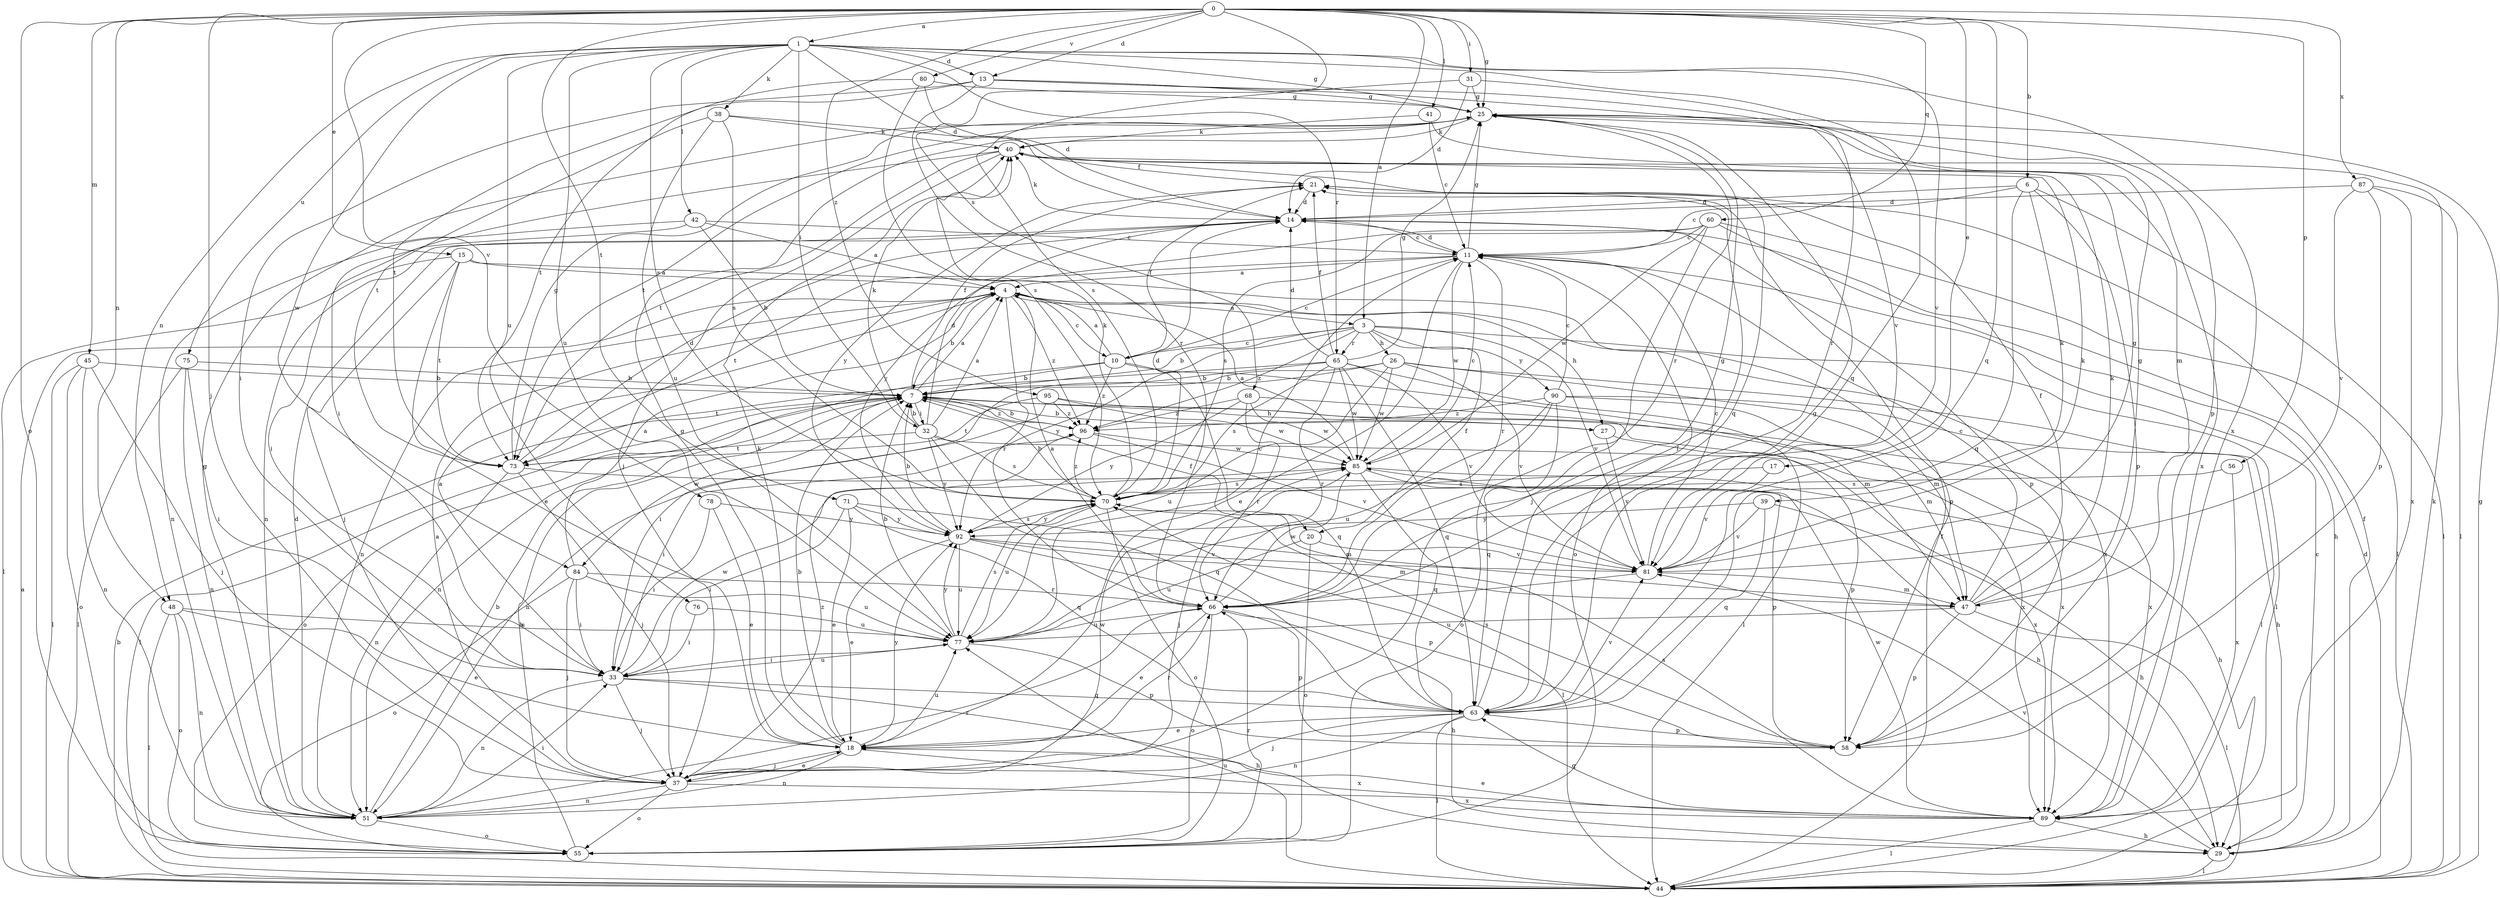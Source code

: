 strict digraph  {
0;
1;
3;
4;
6;
7;
10;
11;
13;
14;
15;
17;
18;
20;
21;
25;
26;
27;
29;
31;
32;
33;
37;
38;
39;
40;
41;
42;
44;
45;
47;
48;
51;
55;
56;
58;
60;
63;
65;
66;
68;
70;
71;
73;
75;
76;
77;
78;
80;
81;
84;
85;
87;
89;
90;
92;
95;
96;
0 -> 1  [label=a];
0 -> 3  [label=a];
0 -> 6  [label=b];
0 -> 13  [label=d];
0 -> 15  [label=e];
0 -> 17  [label=e];
0 -> 25  [label=g];
0 -> 31  [label=i];
0 -> 37  [label=j];
0 -> 41  [label=l];
0 -> 45  [label=m];
0 -> 48  [label=n];
0 -> 55  [label=o];
0 -> 56  [label=p];
0 -> 60  [label=q];
0 -> 63  [label=q];
0 -> 68  [label=s];
0 -> 71  [label=t];
0 -> 78  [label=v];
0 -> 80  [label=v];
0 -> 87  [label=x];
0 -> 95  [label=z];
1 -> 13  [label=d];
1 -> 14  [label=d];
1 -> 25  [label=g];
1 -> 32  [label=i];
1 -> 38  [label=k];
1 -> 42  [label=l];
1 -> 48  [label=n];
1 -> 63  [label=q];
1 -> 65  [label=r];
1 -> 70  [label=s];
1 -> 75  [label=u];
1 -> 76  [label=u];
1 -> 77  [label=u];
1 -> 81  [label=v];
1 -> 84  [label=w];
1 -> 89  [label=x];
3 -> 7  [label=b];
3 -> 10  [label=c];
3 -> 20  [label=f];
3 -> 26  [label=h];
3 -> 44  [label=l];
3 -> 65  [label=r];
3 -> 81  [label=v];
3 -> 90  [label=y];
3 -> 92  [label=y];
3 -> 96  [label=z];
4 -> 3  [label=a];
4 -> 7  [label=b];
4 -> 10  [label=c];
4 -> 27  [label=h];
4 -> 51  [label=n];
4 -> 66  [label=r];
4 -> 89  [label=x];
4 -> 96  [label=z];
6 -> 11  [label=c];
6 -> 14  [label=d];
6 -> 39  [label=k];
6 -> 44  [label=l];
6 -> 58  [label=p];
6 -> 63  [label=q];
7 -> 4  [label=a];
7 -> 20  [label=f];
7 -> 21  [label=f];
7 -> 27  [label=h];
7 -> 32  [label=i];
7 -> 44  [label=l];
7 -> 55  [label=o];
7 -> 84  [label=w];
7 -> 89  [label=x];
7 -> 96  [label=z];
10 -> 4  [label=a];
10 -> 7  [label=b];
10 -> 11  [label=c];
10 -> 21  [label=f];
10 -> 47  [label=m];
10 -> 51  [label=n];
10 -> 63  [label=q];
10 -> 96  [label=z];
11 -> 4  [label=a];
11 -> 14  [label=d];
11 -> 18  [label=e];
11 -> 25  [label=g];
11 -> 55  [label=o];
11 -> 66  [label=r];
11 -> 73  [label=t];
11 -> 85  [label=w];
13 -> 25  [label=g];
13 -> 33  [label=i];
13 -> 58  [label=p];
13 -> 66  [label=r];
13 -> 73  [label=t];
13 -> 81  [label=v];
14 -> 11  [label=c];
14 -> 40  [label=k];
14 -> 51  [label=n];
14 -> 58  [label=p];
15 -> 4  [label=a];
15 -> 18  [label=e];
15 -> 37  [label=j];
15 -> 44  [label=l];
15 -> 58  [label=p];
15 -> 73  [label=t];
17 -> 70  [label=s];
17 -> 81  [label=v];
18 -> 7  [label=b];
18 -> 25  [label=g];
18 -> 37  [label=j];
18 -> 40  [label=k];
18 -> 51  [label=n];
18 -> 66  [label=r];
18 -> 77  [label=u];
18 -> 89  [label=x];
18 -> 92  [label=y];
20 -> 55  [label=o];
20 -> 77  [label=u];
20 -> 81  [label=v];
21 -> 14  [label=d];
21 -> 92  [label=y];
25 -> 40  [label=k];
25 -> 66  [label=r];
25 -> 73  [label=t];
25 -> 89  [label=x];
26 -> 7  [label=b];
26 -> 33  [label=i];
26 -> 44  [label=l];
26 -> 47  [label=m];
26 -> 77  [label=u];
26 -> 81  [label=v];
26 -> 85  [label=w];
27 -> 7  [label=b];
27 -> 58  [label=p];
27 -> 81  [label=v];
29 -> 11  [label=c];
29 -> 21  [label=f];
29 -> 40  [label=k];
29 -> 44  [label=l];
29 -> 81  [label=v];
31 -> 14  [label=d];
31 -> 25  [label=g];
31 -> 66  [label=r];
31 -> 70  [label=s];
32 -> 4  [label=a];
32 -> 7  [label=b];
32 -> 14  [label=d];
32 -> 40  [label=k];
32 -> 63  [label=q];
32 -> 70  [label=s];
32 -> 73  [label=t];
32 -> 89  [label=x];
32 -> 92  [label=y];
33 -> 4  [label=a];
33 -> 29  [label=h];
33 -> 37  [label=j];
33 -> 51  [label=n];
33 -> 63  [label=q];
33 -> 77  [label=u];
33 -> 85  [label=w];
37 -> 4  [label=a];
37 -> 18  [label=e];
37 -> 51  [label=n];
37 -> 55  [label=o];
37 -> 85  [label=w];
37 -> 89  [label=x];
37 -> 96  [label=z];
38 -> 40  [label=k];
38 -> 63  [label=q];
38 -> 70  [label=s];
38 -> 73  [label=t];
38 -> 77  [label=u];
39 -> 29  [label=h];
39 -> 63  [label=q];
39 -> 81  [label=v];
39 -> 92  [label=y];
40 -> 21  [label=f];
40 -> 33  [label=i];
40 -> 37  [label=j];
40 -> 73  [label=t];
41 -> 11  [label=c];
41 -> 40  [label=k];
41 -> 47  [label=m];
42 -> 4  [label=a];
42 -> 7  [label=b];
42 -> 11  [label=c];
42 -> 33  [label=i];
42 -> 51  [label=n];
44 -> 4  [label=a];
44 -> 7  [label=b];
44 -> 14  [label=d];
44 -> 21  [label=f];
44 -> 25  [label=g];
44 -> 77  [label=u];
45 -> 7  [label=b];
45 -> 37  [label=j];
45 -> 44  [label=l];
45 -> 51  [label=n];
45 -> 55  [label=o];
47 -> 11  [label=c];
47 -> 21  [label=f];
47 -> 25  [label=g];
47 -> 40  [label=k];
47 -> 44  [label=l];
47 -> 58  [label=p];
47 -> 77  [label=u];
48 -> 18  [label=e];
48 -> 44  [label=l];
48 -> 51  [label=n];
48 -> 55  [label=o];
48 -> 77  [label=u];
51 -> 7  [label=b];
51 -> 14  [label=d];
51 -> 25  [label=g];
51 -> 33  [label=i];
51 -> 55  [label=o];
51 -> 66  [label=r];
55 -> 7  [label=b];
55 -> 66  [label=r];
56 -> 70  [label=s];
56 -> 89  [label=x];
58 -> 70  [label=s];
60 -> 11  [label=c];
60 -> 29  [label=h];
60 -> 37  [label=j];
60 -> 44  [label=l];
60 -> 70  [label=s];
60 -> 85  [label=w];
60 -> 92  [label=y];
63 -> 18  [label=e];
63 -> 21  [label=f];
63 -> 25  [label=g];
63 -> 37  [label=j];
63 -> 44  [label=l];
63 -> 51  [label=n];
63 -> 58  [label=p];
63 -> 81  [label=v];
65 -> 7  [label=b];
65 -> 14  [label=d];
65 -> 21  [label=f];
65 -> 25  [label=g];
65 -> 44  [label=l];
65 -> 63  [label=q];
65 -> 66  [label=r];
65 -> 70  [label=s];
65 -> 73  [label=t];
65 -> 81  [label=v];
65 -> 85  [label=w];
66 -> 4  [label=a];
66 -> 18  [label=e];
66 -> 25  [label=g];
66 -> 29  [label=h];
66 -> 55  [label=o];
66 -> 58  [label=p];
66 -> 77  [label=u];
66 -> 85  [label=w];
68 -> 66  [label=r];
68 -> 85  [label=w];
68 -> 89  [label=x];
68 -> 92  [label=y];
68 -> 96  [label=z];
70 -> 7  [label=b];
70 -> 14  [label=d];
70 -> 40  [label=k];
70 -> 44  [label=l];
70 -> 55  [label=o];
70 -> 77  [label=u];
70 -> 92  [label=y];
70 -> 96  [label=z];
71 -> 18  [label=e];
71 -> 33  [label=i];
71 -> 47  [label=m];
71 -> 63  [label=q];
71 -> 92  [label=y];
73 -> 14  [label=d];
73 -> 25  [label=g];
73 -> 29  [label=h];
73 -> 37  [label=j];
73 -> 51  [label=n];
75 -> 7  [label=b];
75 -> 33  [label=i];
75 -> 44  [label=l];
75 -> 51  [label=n];
76 -> 33  [label=i];
76 -> 77  [label=u];
77 -> 7  [label=b];
77 -> 11  [label=c];
77 -> 33  [label=i];
77 -> 58  [label=p];
77 -> 70  [label=s];
77 -> 92  [label=y];
78 -> 18  [label=e];
78 -> 33  [label=i];
78 -> 92  [label=y];
80 -> 14  [label=d];
80 -> 25  [label=g];
80 -> 70  [label=s];
80 -> 73  [label=t];
81 -> 11  [label=c];
81 -> 25  [label=g];
81 -> 40  [label=k];
81 -> 47  [label=m];
81 -> 66  [label=r];
84 -> 4  [label=a];
84 -> 33  [label=i];
84 -> 37  [label=j];
84 -> 55  [label=o];
84 -> 66  [label=r];
84 -> 77  [label=u];
85 -> 4  [label=a];
85 -> 11  [label=c];
85 -> 29  [label=h];
85 -> 37  [label=j];
85 -> 58  [label=p];
85 -> 63  [label=q];
85 -> 70  [label=s];
87 -> 14  [label=d];
87 -> 44  [label=l];
87 -> 58  [label=p];
87 -> 81  [label=v];
87 -> 89  [label=x];
89 -> 18  [label=e];
89 -> 29  [label=h];
89 -> 44  [label=l];
89 -> 63  [label=q];
89 -> 70  [label=s];
89 -> 85  [label=w];
90 -> 11  [label=c];
90 -> 29  [label=h];
90 -> 47  [label=m];
90 -> 55  [label=o];
90 -> 63  [label=q];
90 -> 77  [label=u];
90 -> 96  [label=z];
92 -> 7  [label=b];
92 -> 18  [label=e];
92 -> 47  [label=m];
92 -> 58  [label=p];
92 -> 70  [label=s];
92 -> 77  [label=u];
92 -> 81  [label=v];
95 -> 51  [label=n];
95 -> 73  [label=t];
95 -> 85  [label=w];
95 -> 89  [label=x];
95 -> 96  [label=z];
96 -> 7  [label=b];
96 -> 33  [label=i];
96 -> 81  [label=v];
96 -> 85  [label=w];
}

